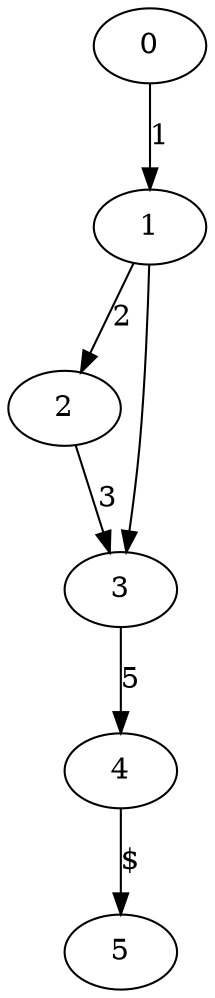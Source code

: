 digraph g
{
0 -> 1 [label="1"]
1 -> 2 [label="2"]
2 -> 3 [label="3"]
1 -> 3 [label=""]
3 -> 4 [label="5"]
4 -> 5 [label="$"]
}
